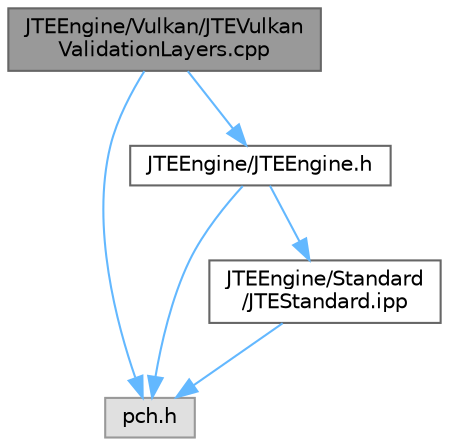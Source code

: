 digraph "JTEEngine/Vulkan/JTEVulkanValidationLayers.cpp"
{
 // LATEX_PDF_SIZE
  bgcolor="transparent";
  edge [fontname=Helvetica,fontsize=10,labelfontname=Helvetica,labelfontsize=10];
  node [fontname=Helvetica,fontsize=10,shape=box,height=0.2,width=0.4];
  Node1 [id="Node000001",label="JTEEngine/Vulkan/JTEVulkan\lValidationLayers.cpp",height=0.2,width=0.4,color="gray40", fillcolor="grey60", style="filled", fontcolor="black",tooltip=" "];
  Node1 -> Node2 [id="edge1_Node000001_Node000002",color="steelblue1",style="solid",tooltip=" "];
  Node2 [id="Node000002",label="pch.h",height=0.2,width=0.4,color="grey60", fillcolor="#E0E0E0", style="filled",tooltip=" "];
  Node1 -> Node3 [id="edge2_Node000001_Node000003",color="steelblue1",style="solid",tooltip=" "];
  Node3 [id="Node000003",label="JTEEngine/JTEEngine.h",height=0.2,width=0.4,color="grey40", fillcolor="white", style="filled",URL="$_j_t_e_engine_8h.html",tooltip=" "];
  Node3 -> Node2 [id="edge3_Node000003_Node000002",color="steelblue1",style="solid",tooltip=" "];
  Node3 -> Node4 [id="edge4_Node000003_Node000004",color="steelblue1",style="solid",tooltip=" "];
  Node4 [id="Node000004",label="JTEEngine/Standard\l/JTEStandard.ipp",height=0.2,width=0.4,color="grey40", fillcolor="white", style="filled",URL="$_j_t_e_standard_8ipp.html",tooltip=" "];
  Node4 -> Node2 [id="edge5_Node000004_Node000002",color="steelblue1",style="solid",tooltip=" "];
}
